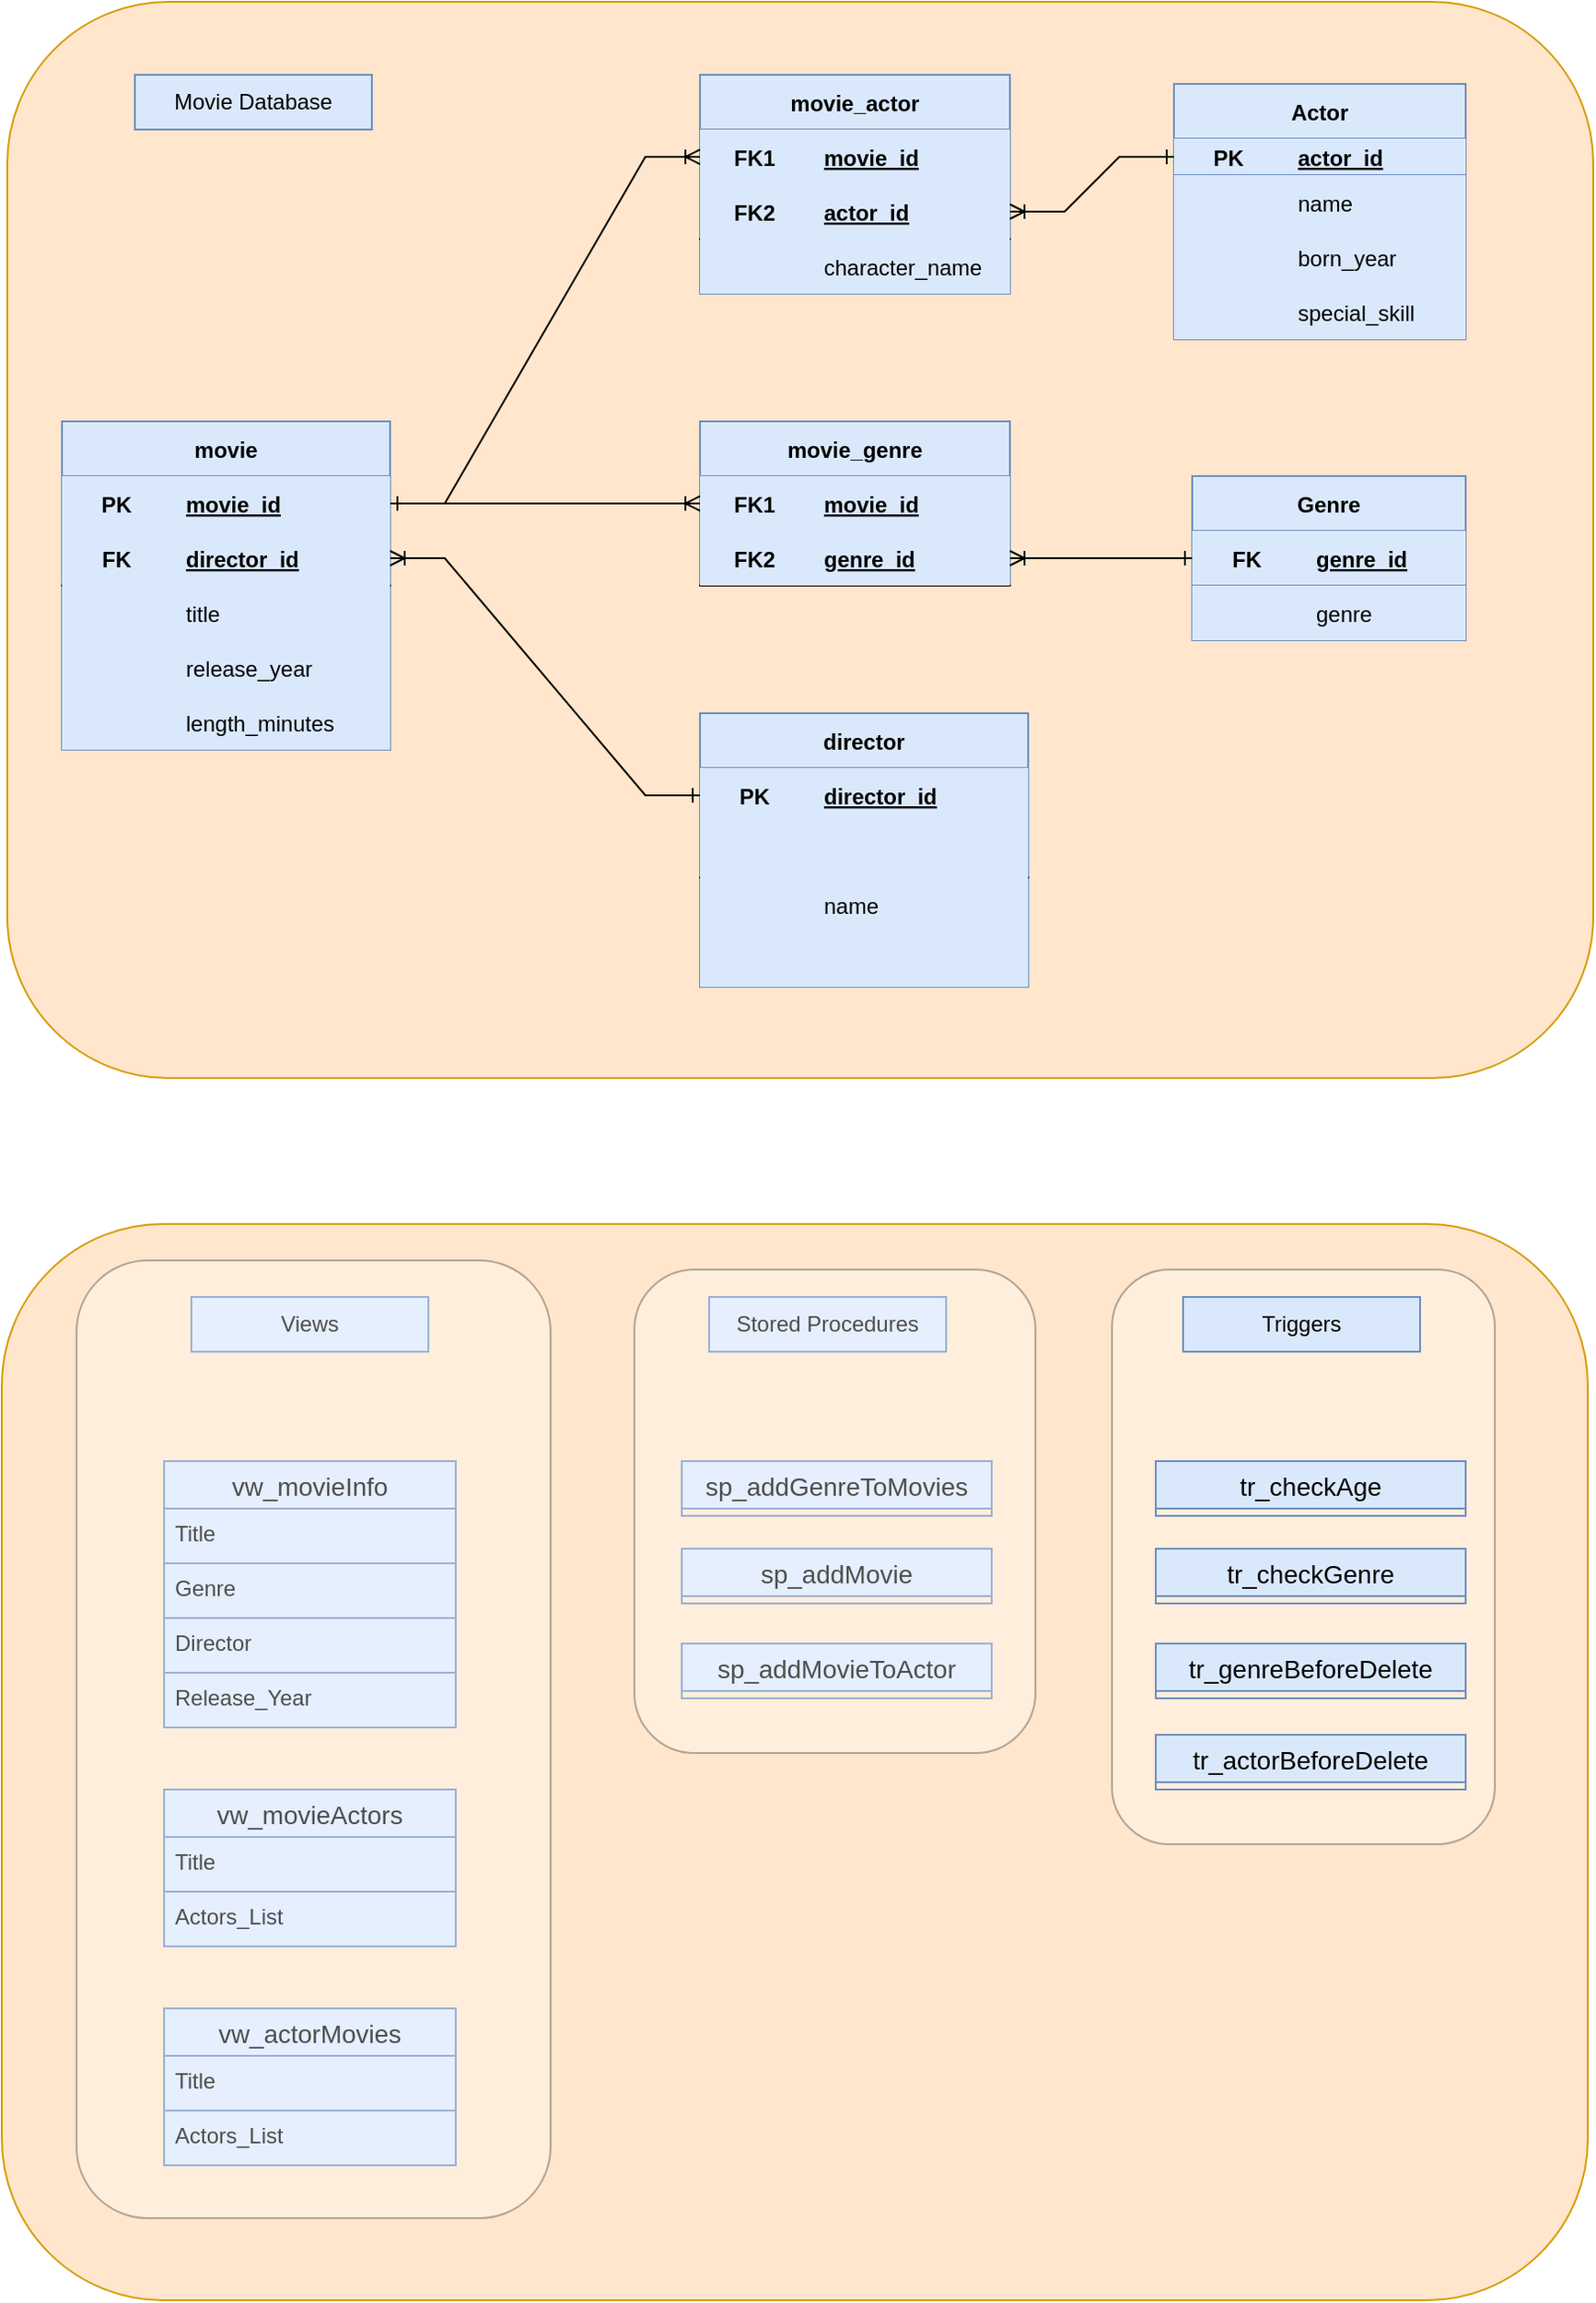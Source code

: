 <mxfile version="18.0.6" type="device"><diagram name="Page-1" id="2ca16b54-16f6-2749-3443-fa8db7711227"><mxGraphModel dx="1038" dy="649" grid="1" gridSize="10" guides="1" tooltips="1" connect="1" arrows="1" fold="1" page="1" pageScale="1" pageWidth="1169" pageHeight="1654" background="none" math="0" shadow="0"><root><mxCell id="0"/><mxCell id="1" parent="0"/><mxCell id="lnCaK9y2II4UwVbYhWL2-103" value="" style="rounded=1;whiteSpace=wrap;html=1;fillColor=#ffe6cc;strokeColor=#d79b00;" parent="1" vertex="1"><mxGeometry x="141" y="710" width="870" height="590" as="geometry"/></mxCell><mxCell id="lnCaK9y2II4UwVbYhWL2-212" value="" style="rounded=1;whiteSpace=wrap;html=1;opacity=30;" parent="1" vertex="1"><mxGeometry x="750" y="735" width="210" height="315" as="geometry"/></mxCell><mxCell id="lnCaK9y2II4UwVbYhWL2-2" value="" style="rounded=1;whiteSpace=wrap;html=1;fillColor=#ffe6cc;strokeColor=#d79b00;" parent="1" vertex="1"><mxGeometry x="144" y="40" width="870" height="590" as="geometry"/></mxCell><mxCell id="rE0Mdehsq-36Emx1cZMW-5" value="Actor" style="shape=table;startSize=30;container=1;collapsible=1;childLayout=tableLayout;fixedRows=1;rowLines=0;fontStyle=1;align=center;resizeLast=1;fillColor=#dae8fc;strokeColor=#6c8ebf;" parent="1" vertex="1"><mxGeometry x="784" y="85" width="160" height="140" as="geometry"/></mxCell><mxCell id="rE0Mdehsq-36Emx1cZMW-6" value="" style="shape=tableRow;horizontal=0;startSize=0;swimlaneHead=0;swimlaneBody=0;fillColor=none;collapsible=0;dropTarget=0;points=[[0,0.5],[1,0.5]];portConstraint=eastwest;top=0;left=0;right=0;bottom=0;" parent="rE0Mdehsq-36Emx1cZMW-5" vertex="1"><mxGeometry y="30" width="160" height="20" as="geometry"/></mxCell><mxCell id="rE0Mdehsq-36Emx1cZMW-7" value="PK" style="shape=partialRectangle;connectable=0;fillColor=#dae8fc;top=0;left=0;bottom=1;right=0;fontStyle=1;overflow=hidden;strokeColor=#6c8ebf;" parent="rE0Mdehsq-36Emx1cZMW-6" vertex="1"><mxGeometry width="60" height="20" as="geometry"><mxRectangle width="60" height="20" as="alternateBounds"/></mxGeometry></mxCell><mxCell id="rE0Mdehsq-36Emx1cZMW-8" value="actor_id" style="shape=partialRectangle;connectable=0;fillColor=#dae8fc;top=0;left=0;bottom=1;right=0;align=left;spacingLeft=6;fontStyle=5;overflow=hidden;strokeColor=#6c8ebf;" parent="rE0Mdehsq-36Emx1cZMW-6" vertex="1"><mxGeometry x="60" width="100" height="20" as="geometry"><mxRectangle width="100" height="20" as="alternateBounds"/></mxGeometry></mxCell><mxCell id="rE0Mdehsq-36Emx1cZMW-12" value="" style="shape=tableRow;horizontal=0;startSize=0;swimlaneHead=0;swimlaneBody=0;fillColor=none;collapsible=0;dropTarget=0;points=[[0,0.5],[1,0.5]];portConstraint=eastwest;top=0;left=0;right=0;bottom=0;" parent="rE0Mdehsq-36Emx1cZMW-5" vertex="1"><mxGeometry y="50" width="160" height="30" as="geometry"/></mxCell><mxCell id="rE0Mdehsq-36Emx1cZMW-13" value="" style="shape=partialRectangle;connectable=0;fillColor=#dae8fc;top=0;left=0;bottom=0;right=0;editable=1;overflow=hidden;strokeColor=#6c8ebf;" parent="rE0Mdehsq-36Emx1cZMW-12" vertex="1"><mxGeometry width="60" height="30" as="geometry"><mxRectangle width="60" height="30" as="alternateBounds"/></mxGeometry></mxCell><mxCell id="rE0Mdehsq-36Emx1cZMW-14" value="name" style="shape=partialRectangle;connectable=0;fillColor=#dae8fc;top=0;left=0;bottom=0;right=0;align=left;spacingLeft=6;overflow=hidden;strokeColor=#6c8ebf;" parent="rE0Mdehsq-36Emx1cZMW-12" vertex="1"><mxGeometry x="60" width="100" height="30" as="geometry"><mxRectangle width="100" height="30" as="alternateBounds"/></mxGeometry></mxCell><mxCell id="p2htoMfiK0p3JPI9DsSI-7" value="" style="shape=tableRow;horizontal=0;startSize=0;swimlaneHead=0;swimlaneBody=0;fillColor=none;collapsible=0;dropTarget=0;points=[[0,0.5],[1,0.5]];portConstraint=eastwest;top=0;left=0;right=0;bottom=0;" parent="rE0Mdehsq-36Emx1cZMW-5" vertex="1"><mxGeometry y="80" width="160" height="30" as="geometry"/></mxCell><mxCell id="p2htoMfiK0p3JPI9DsSI-8" value="" style="shape=partialRectangle;connectable=0;fillColor=#dae8fc;top=0;left=0;bottom=0;right=0;editable=1;overflow=hidden;strokeColor=#6c8ebf;" parent="p2htoMfiK0p3JPI9DsSI-7" vertex="1"><mxGeometry width="60" height="30" as="geometry"><mxRectangle width="60" height="30" as="alternateBounds"/></mxGeometry></mxCell><mxCell id="p2htoMfiK0p3JPI9DsSI-9" value="born_year" style="shape=partialRectangle;connectable=0;fillColor=#dae8fc;top=0;left=0;bottom=0;right=0;align=left;spacingLeft=6;overflow=hidden;strokeColor=#6c8ebf;" parent="p2htoMfiK0p3JPI9DsSI-7" vertex="1"><mxGeometry x="60" width="100" height="30" as="geometry"><mxRectangle width="100" height="30" as="alternateBounds"/></mxGeometry></mxCell><mxCell id="p2htoMfiK0p3JPI9DsSI-109" style="shape=tableRow;horizontal=0;startSize=0;swimlaneHead=0;swimlaneBody=0;fillColor=none;collapsible=0;dropTarget=0;points=[[0,0.5],[1,0.5]];portConstraint=eastwest;top=0;left=0;right=0;bottom=0;" parent="rE0Mdehsq-36Emx1cZMW-5" vertex="1"><mxGeometry y="110" width="160" height="30" as="geometry"/></mxCell><mxCell id="p2htoMfiK0p3JPI9DsSI-110" style="shape=partialRectangle;connectable=0;fillColor=#dae8fc;top=0;left=0;bottom=0;right=0;editable=1;overflow=hidden;strokeColor=#6c8ebf;" parent="p2htoMfiK0p3JPI9DsSI-109" vertex="1"><mxGeometry width="60" height="30" as="geometry"><mxRectangle width="60" height="30" as="alternateBounds"/></mxGeometry></mxCell><mxCell id="p2htoMfiK0p3JPI9DsSI-111" value="special_skill" style="shape=partialRectangle;connectable=0;fillColor=#dae8fc;top=0;left=0;bottom=0;right=0;align=left;spacingLeft=6;overflow=hidden;strokeColor=#6c8ebf;" parent="p2htoMfiK0p3JPI9DsSI-109" vertex="1"><mxGeometry x="60" width="100" height="30" as="geometry"><mxRectangle width="100" height="30" as="alternateBounds"/></mxGeometry></mxCell><mxCell id="p2htoMfiK0p3JPI9DsSI-24" value="Genre" style="shape=table;startSize=30;container=1;collapsible=1;childLayout=tableLayout;fixedRows=1;rowLines=0;fontStyle=1;align=center;resizeLast=1;fillColor=#dae8fc;strokeColor=#6c8ebf;" parent="1" vertex="1"><mxGeometry x="794" y="300" width="150" height="90" as="geometry"/></mxCell><mxCell id="p2htoMfiK0p3JPI9DsSI-25" value="" style="shape=tableRow;horizontal=0;startSize=0;swimlaneHead=0;swimlaneBody=0;fillColor=none;collapsible=0;dropTarget=0;points=[[0,0.5],[1,0.5]];portConstraint=eastwest;top=0;left=0;right=0;bottom=0;" parent="p2htoMfiK0p3JPI9DsSI-24" vertex="1"><mxGeometry y="30" width="150" height="30" as="geometry"/></mxCell><mxCell id="p2htoMfiK0p3JPI9DsSI-26" value="FK" style="shape=partialRectangle;connectable=0;fillColor=#dae8fc;top=0;left=0;bottom=1;right=0;fontStyle=1;overflow=hidden;strokeColor=#6c8ebf;" parent="p2htoMfiK0p3JPI9DsSI-25" vertex="1"><mxGeometry width="60" height="30" as="geometry"><mxRectangle width="60" height="30" as="alternateBounds"/></mxGeometry></mxCell><mxCell id="p2htoMfiK0p3JPI9DsSI-27" value="genre_id" style="shape=partialRectangle;connectable=0;fillColor=#dae8fc;top=0;left=0;bottom=1;right=0;align=left;spacingLeft=6;fontStyle=5;overflow=hidden;strokeColor=#6c8ebf;" parent="p2htoMfiK0p3JPI9DsSI-25" vertex="1"><mxGeometry x="60" width="90" height="30" as="geometry"><mxRectangle width="90" height="30" as="alternateBounds"/></mxGeometry></mxCell><mxCell id="p2htoMfiK0p3JPI9DsSI-31" value="" style="shape=tableRow;horizontal=0;startSize=0;swimlaneHead=0;swimlaneBody=0;fillColor=none;collapsible=0;dropTarget=0;points=[[0,0.5],[1,0.5]];portConstraint=eastwest;top=0;left=0;right=0;bottom=0;" parent="p2htoMfiK0p3JPI9DsSI-24" vertex="1"><mxGeometry y="60" width="150" height="30" as="geometry"/></mxCell><mxCell id="p2htoMfiK0p3JPI9DsSI-32" value="" style="shape=partialRectangle;connectable=0;fillColor=#dae8fc;top=0;left=0;bottom=0;right=0;editable=1;overflow=hidden;strokeColor=#6c8ebf;" parent="p2htoMfiK0p3JPI9DsSI-31" vertex="1"><mxGeometry width="60" height="30" as="geometry"><mxRectangle width="60" height="30" as="alternateBounds"/></mxGeometry></mxCell><mxCell id="p2htoMfiK0p3JPI9DsSI-33" value="genre" style="shape=partialRectangle;connectable=0;fillColor=#dae8fc;top=0;left=0;bottom=0;right=0;align=left;spacingLeft=6;overflow=hidden;strokeColor=#6c8ebf;" parent="p2htoMfiK0p3JPI9DsSI-31" vertex="1"><mxGeometry x="60" width="90" height="30" as="geometry"><mxRectangle width="90" height="30" as="alternateBounds"/></mxGeometry></mxCell><mxCell id="p2htoMfiK0p3JPI9DsSI-37" value="director" style="shape=table;startSize=30;container=1;collapsible=1;childLayout=tableLayout;fixedRows=1;rowLines=0;fontStyle=1;align=center;resizeLast=1;fillColor=#dae8fc;strokeColor=#6c8ebf;" parent="1" vertex="1"><mxGeometry x="524" y="430" width="180" height="150" as="geometry"/></mxCell><mxCell id="p2htoMfiK0p3JPI9DsSI-38" value="" style="shape=tableRow;horizontal=0;startSize=0;swimlaneHead=0;swimlaneBody=0;fillColor=none;collapsible=0;dropTarget=0;points=[[0,0.5],[1,0.5]];portConstraint=eastwest;top=0;left=0;right=0;bottom=0;" parent="p2htoMfiK0p3JPI9DsSI-37" vertex="1"><mxGeometry y="30" width="180" height="30" as="geometry"/></mxCell><mxCell id="p2htoMfiK0p3JPI9DsSI-39" value="PK" style="shape=partialRectangle;connectable=0;fillColor=#dae8fc;top=0;left=0;bottom=0;right=0;fontStyle=1;overflow=hidden;strokeColor=#6c8ebf;" parent="p2htoMfiK0p3JPI9DsSI-38" vertex="1"><mxGeometry width="60" height="30" as="geometry"><mxRectangle width="60" height="30" as="alternateBounds"/></mxGeometry></mxCell><mxCell id="p2htoMfiK0p3JPI9DsSI-40" value="director_id" style="shape=partialRectangle;connectable=0;fillColor=#dae8fc;top=0;left=0;bottom=0;right=0;align=left;spacingLeft=6;fontStyle=5;overflow=hidden;strokeColor=#6c8ebf;" parent="p2htoMfiK0p3JPI9DsSI-38" vertex="1"><mxGeometry x="60" width="120" height="30" as="geometry"><mxRectangle width="120" height="30" as="alternateBounds"/></mxGeometry></mxCell><mxCell id="p2htoMfiK0p3JPI9DsSI-41" value="" style="shape=tableRow;horizontal=0;startSize=0;swimlaneHead=0;swimlaneBody=0;fillColor=none;collapsible=0;dropTarget=0;points=[[0,0.5],[1,0.5]];portConstraint=eastwest;top=0;left=0;right=0;bottom=1;" parent="p2htoMfiK0p3JPI9DsSI-37" vertex="1"><mxGeometry y="60" width="180" height="30" as="geometry"/></mxCell><mxCell id="p2htoMfiK0p3JPI9DsSI-42" value="" style="shape=partialRectangle;connectable=0;fillColor=#dae8fc;top=0;left=0;bottom=0;right=0;fontStyle=1;overflow=hidden;strokeColor=#6c8ebf;" parent="p2htoMfiK0p3JPI9DsSI-41" vertex="1"><mxGeometry width="60" height="30" as="geometry"><mxRectangle width="60" height="30" as="alternateBounds"/></mxGeometry></mxCell><mxCell id="p2htoMfiK0p3JPI9DsSI-43" value="" style="shape=partialRectangle;connectable=0;fillColor=#dae8fc;top=0;left=0;bottom=0;right=0;align=left;spacingLeft=6;fontStyle=5;overflow=hidden;strokeColor=#6c8ebf;" parent="p2htoMfiK0p3JPI9DsSI-41" vertex="1"><mxGeometry x="60" width="120" height="30" as="geometry"><mxRectangle width="120" height="30" as="alternateBounds"/></mxGeometry></mxCell><mxCell id="p2htoMfiK0p3JPI9DsSI-44" value="" style="shape=tableRow;horizontal=0;startSize=0;swimlaneHead=0;swimlaneBody=0;fillColor=none;collapsible=0;dropTarget=0;points=[[0,0.5],[1,0.5]];portConstraint=eastwest;top=0;left=0;right=0;bottom=0;" parent="p2htoMfiK0p3JPI9DsSI-37" vertex="1"><mxGeometry y="90" width="180" height="30" as="geometry"/></mxCell><mxCell id="p2htoMfiK0p3JPI9DsSI-45" value="" style="shape=partialRectangle;connectable=0;fillColor=#dae8fc;top=0;left=0;bottom=0;right=0;editable=1;overflow=hidden;strokeColor=#6c8ebf;" parent="p2htoMfiK0p3JPI9DsSI-44" vertex="1"><mxGeometry width="60" height="30" as="geometry"><mxRectangle width="60" height="30" as="alternateBounds"/></mxGeometry></mxCell><mxCell id="p2htoMfiK0p3JPI9DsSI-46" value="name" style="shape=partialRectangle;connectable=0;fillColor=#dae8fc;top=0;left=0;bottom=0;right=0;align=left;spacingLeft=6;overflow=hidden;strokeColor=#6c8ebf;" parent="p2htoMfiK0p3JPI9DsSI-44" vertex="1"><mxGeometry x="60" width="120" height="30" as="geometry"><mxRectangle width="120" height="30" as="alternateBounds"/></mxGeometry></mxCell><mxCell id="p2htoMfiK0p3JPI9DsSI-47" value="" style="shape=tableRow;horizontal=0;startSize=0;swimlaneHead=0;swimlaneBody=0;fillColor=none;collapsible=0;dropTarget=0;points=[[0,0.5],[1,0.5]];portConstraint=eastwest;top=0;left=0;right=0;bottom=0;" parent="p2htoMfiK0p3JPI9DsSI-37" vertex="1"><mxGeometry y="120" width="180" height="30" as="geometry"/></mxCell><mxCell id="p2htoMfiK0p3JPI9DsSI-48" value="" style="shape=partialRectangle;connectable=0;fillColor=#dae8fc;top=0;left=0;bottom=0;right=0;editable=1;overflow=hidden;strokeColor=#6c8ebf;" parent="p2htoMfiK0p3JPI9DsSI-47" vertex="1"><mxGeometry width="60" height="30" as="geometry"><mxRectangle width="60" height="30" as="alternateBounds"/></mxGeometry></mxCell><mxCell id="p2htoMfiK0p3JPI9DsSI-49" value="" style="shape=partialRectangle;connectable=0;fillColor=#dae8fc;top=0;left=0;bottom=0;right=0;align=left;spacingLeft=6;overflow=hidden;strokeColor=#6c8ebf;" parent="p2htoMfiK0p3JPI9DsSI-47" vertex="1"><mxGeometry x="60" width="120" height="30" as="geometry"><mxRectangle width="120" height="30" as="alternateBounds"/></mxGeometry></mxCell><mxCell id="p2htoMfiK0p3JPI9DsSI-59" value="movie" style="shape=table;startSize=30;container=1;collapsible=1;childLayout=tableLayout;fixedRows=1;rowLines=0;fontStyle=1;align=center;resizeLast=1;fillColor=#dae8fc;strokeColor=#6c8ebf;" parent="1" vertex="1"><mxGeometry x="174" y="270" width="180" height="180" as="geometry"/></mxCell><mxCell id="p2htoMfiK0p3JPI9DsSI-60" value="" style="shape=tableRow;horizontal=0;startSize=0;swimlaneHead=0;swimlaneBody=0;fillColor=none;collapsible=0;dropTarget=0;points=[[0,0.5],[1,0.5]];portConstraint=eastwest;top=0;left=0;right=0;bottom=0;" parent="p2htoMfiK0p3JPI9DsSI-59" vertex="1"><mxGeometry y="30" width="180" height="30" as="geometry"/></mxCell><mxCell id="p2htoMfiK0p3JPI9DsSI-61" value="PK" style="shape=partialRectangle;connectable=0;fillColor=#dae8fc;top=0;left=0;bottom=0;right=0;fontStyle=1;overflow=hidden;strokeColor=#6c8ebf;" parent="p2htoMfiK0p3JPI9DsSI-60" vertex="1"><mxGeometry width="60" height="30" as="geometry"><mxRectangle width="60" height="30" as="alternateBounds"/></mxGeometry></mxCell><mxCell id="p2htoMfiK0p3JPI9DsSI-62" value="movie_id" style="shape=partialRectangle;connectable=0;fillColor=#dae8fc;top=0;left=0;bottom=0;right=0;align=left;spacingLeft=6;fontStyle=5;overflow=hidden;strokeColor=#6c8ebf;" parent="p2htoMfiK0p3JPI9DsSI-60" vertex="1"><mxGeometry x="60" width="120" height="30" as="geometry"><mxRectangle width="120" height="30" as="alternateBounds"/></mxGeometry></mxCell><mxCell id="p2htoMfiK0p3JPI9DsSI-63" value="" style="shape=tableRow;horizontal=0;startSize=0;swimlaneHead=0;swimlaneBody=0;fillColor=none;collapsible=0;dropTarget=0;points=[[0,0.5],[1,0.5]];portConstraint=eastwest;top=0;left=0;right=0;bottom=1;" parent="p2htoMfiK0p3JPI9DsSI-59" vertex="1"><mxGeometry y="60" width="180" height="30" as="geometry"/></mxCell><mxCell id="p2htoMfiK0p3JPI9DsSI-64" value="FK" style="shape=partialRectangle;connectable=0;fillColor=#dae8fc;top=0;left=0;bottom=0;right=0;fontStyle=1;overflow=hidden;strokeColor=#6c8ebf;" parent="p2htoMfiK0p3JPI9DsSI-63" vertex="1"><mxGeometry width="60" height="30" as="geometry"><mxRectangle width="60" height="30" as="alternateBounds"/></mxGeometry></mxCell><mxCell id="p2htoMfiK0p3JPI9DsSI-65" value="director_id" style="shape=partialRectangle;connectable=0;fillColor=#dae8fc;top=0;left=0;bottom=0;right=0;align=left;spacingLeft=6;fontStyle=5;overflow=hidden;strokeColor=#6c8ebf;" parent="p2htoMfiK0p3JPI9DsSI-63" vertex="1"><mxGeometry x="60" width="120" height="30" as="geometry"><mxRectangle width="120" height="30" as="alternateBounds"/></mxGeometry></mxCell><mxCell id="p2htoMfiK0p3JPI9DsSI-66" value="" style="shape=tableRow;horizontal=0;startSize=0;swimlaneHead=0;swimlaneBody=0;fillColor=none;collapsible=0;dropTarget=0;points=[[0,0.5],[1,0.5]];portConstraint=eastwest;top=0;left=0;right=0;bottom=0;" parent="p2htoMfiK0p3JPI9DsSI-59" vertex="1"><mxGeometry y="90" width="180" height="30" as="geometry"/></mxCell><mxCell id="p2htoMfiK0p3JPI9DsSI-67" value="" style="shape=partialRectangle;connectable=0;fillColor=#dae8fc;top=0;left=0;bottom=0;right=0;editable=1;overflow=hidden;strokeColor=#6c8ebf;" parent="p2htoMfiK0p3JPI9DsSI-66" vertex="1"><mxGeometry width="60" height="30" as="geometry"><mxRectangle width="60" height="30" as="alternateBounds"/></mxGeometry></mxCell><mxCell id="p2htoMfiK0p3JPI9DsSI-68" value="title" style="shape=partialRectangle;connectable=0;fillColor=#dae8fc;top=0;left=0;bottom=0;right=0;align=left;spacingLeft=6;overflow=hidden;strokeColor=#6c8ebf;" parent="p2htoMfiK0p3JPI9DsSI-66" vertex="1"><mxGeometry x="60" width="120" height="30" as="geometry"><mxRectangle width="120" height="30" as="alternateBounds"/></mxGeometry></mxCell><mxCell id="p2htoMfiK0p3JPI9DsSI-69" value="" style="shape=tableRow;horizontal=0;startSize=0;swimlaneHead=0;swimlaneBody=0;fillColor=none;collapsible=0;dropTarget=0;points=[[0,0.5],[1,0.5]];portConstraint=eastwest;top=0;left=0;right=0;bottom=0;" parent="p2htoMfiK0p3JPI9DsSI-59" vertex="1"><mxGeometry y="120" width="180" height="30" as="geometry"/></mxCell><mxCell id="p2htoMfiK0p3JPI9DsSI-70" value="" style="shape=partialRectangle;connectable=0;fillColor=#dae8fc;top=0;left=0;bottom=0;right=0;editable=1;overflow=hidden;strokeColor=#6c8ebf;" parent="p2htoMfiK0p3JPI9DsSI-69" vertex="1"><mxGeometry width="60" height="30" as="geometry"><mxRectangle width="60" height="30" as="alternateBounds"/></mxGeometry></mxCell><mxCell id="p2htoMfiK0p3JPI9DsSI-71" value="release_year" style="shape=partialRectangle;connectable=0;fillColor=#dae8fc;top=0;left=0;bottom=0;right=0;align=left;spacingLeft=6;overflow=hidden;strokeColor=#6c8ebf;" parent="p2htoMfiK0p3JPI9DsSI-69" vertex="1"><mxGeometry x="60" width="120" height="30" as="geometry"><mxRectangle width="120" height="30" as="alternateBounds"/></mxGeometry></mxCell><mxCell id="p2htoMfiK0p3JPI9DsSI-72" style="shape=tableRow;horizontal=0;startSize=0;swimlaneHead=0;swimlaneBody=0;fillColor=none;collapsible=0;dropTarget=0;points=[[0,0.5],[1,0.5]];portConstraint=eastwest;top=0;left=0;right=0;bottom=0;" parent="p2htoMfiK0p3JPI9DsSI-59" vertex="1"><mxGeometry y="150" width="180" height="30" as="geometry"/></mxCell><mxCell id="p2htoMfiK0p3JPI9DsSI-73" style="shape=partialRectangle;connectable=0;fillColor=#dae8fc;top=0;left=0;bottom=0;right=0;editable=1;overflow=hidden;strokeColor=#6c8ebf;" parent="p2htoMfiK0p3JPI9DsSI-72" vertex="1"><mxGeometry width="60" height="30" as="geometry"><mxRectangle width="60" height="30" as="alternateBounds"/></mxGeometry></mxCell><mxCell id="p2htoMfiK0p3JPI9DsSI-74" value="length_minutes" style="shape=partialRectangle;connectable=0;fillColor=#dae8fc;top=0;left=0;bottom=0;right=0;align=left;spacingLeft=6;overflow=hidden;strokeColor=#6c8ebf;" parent="p2htoMfiK0p3JPI9DsSI-72" vertex="1"><mxGeometry x="60" width="120" height="30" as="geometry"><mxRectangle width="120" height="30" as="alternateBounds"/></mxGeometry></mxCell><mxCell id="p2htoMfiK0p3JPI9DsSI-75" value="" style="edgeStyle=entityRelationEdgeStyle;fontSize=12;html=1;endArrow=ERoneToMany;rounded=0;strokeColor=default;entryX=1;entryY=0.5;entryDx=0;entryDy=0;exitX=0;exitY=0.5;exitDx=0;exitDy=0;startArrow=ERone;startFill=0;" parent="1" source="p2htoMfiK0p3JPI9DsSI-38" target="p2htoMfiK0p3JPI9DsSI-63" edge="1"><mxGeometry width="100" height="100" relative="1" as="geometry"><mxPoint x="184" y="250" as="sourcePoint"/><mxPoint x="604" y="200" as="targetPoint"/></mxGeometry></mxCell><mxCell id="p2htoMfiK0p3JPI9DsSI-76" value="movie_actor" style="shape=table;startSize=30;container=1;collapsible=1;childLayout=tableLayout;fixedRows=1;rowLines=0;fontStyle=1;align=center;resizeLast=1;fillColor=#dae8fc;strokeColor=#6c8ebf;" parent="1" vertex="1"><mxGeometry x="524" y="80" width="170" height="120" as="geometry"/></mxCell><mxCell id="p2htoMfiK0p3JPI9DsSI-77" value="" style="shape=tableRow;horizontal=0;startSize=0;swimlaneHead=0;swimlaneBody=0;fillColor=none;collapsible=0;dropTarget=0;points=[[0,0.5],[1,0.5]];portConstraint=eastwest;top=0;left=0;right=0;bottom=0;" parent="p2htoMfiK0p3JPI9DsSI-76" vertex="1"><mxGeometry y="30" width="170" height="30" as="geometry"/></mxCell><mxCell id="p2htoMfiK0p3JPI9DsSI-78" value="FK1" style="shape=partialRectangle;connectable=0;fillColor=#dae8fc;top=0;left=0;bottom=0;right=0;fontStyle=1;overflow=hidden;strokeColor=#6c8ebf;" parent="p2htoMfiK0p3JPI9DsSI-77" vertex="1"><mxGeometry width="60" height="30" as="geometry"><mxRectangle width="60" height="30" as="alternateBounds"/></mxGeometry></mxCell><mxCell id="p2htoMfiK0p3JPI9DsSI-79" value="movie_id" style="shape=partialRectangle;connectable=0;fillColor=#dae8fc;top=0;left=0;bottom=0;right=0;align=left;spacingLeft=6;fontStyle=5;overflow=hidden;strokeColor=#6c8ebf;" parent="p2htoMfiK0p3JPI9DsSI-77" vertex="1"><mxGeometry x="60" width="110" height="30" as="geometry"><mxRectangle width="110" height="30" as="alternateBounds"/></mxGeometry></mxCell><mxCell id="p2htoMfiK0p3JPI9DsSI-80" value="" style="shape=tableRow;horizontal=0;startSize=0;swimlaneHead=0;swimlaneBody=0;fillColor=none;collapsible=0;dropTarget=0;points=[[0,0.5],[1,0.5]];portConstraint=eastwest;top=0;left=0;right=0;bottom=1;" parent="p2htoMfiK0p3JPI9DsSI-76" vertex="1"><mxGeometry y="60" width="170" height="30" as="geometry"/></mxCell><mxCell id="p2htoMfiK0p3JPI9DsSI-81" value="FK2" style="shape=partialRectangle;connectable=0;fillColor=#dae8fc;top=0;left=0;bottom=0;right=0;fontStyle=1;overflow=hidden;strokeColor=#6c8ebf;" parent="p2htoMfiK0p3JPI9DsSI-80" vertex="1"><mxGeometry width="60" height="30" as="geometry"><mxRectangle width="60" height="30" as="alternateBounds"/></mxGeometry></mxCell><mxCell id="p2htoMfiK0p3JPI9DsSI-82" value="actor_id" style="shape=partialRectangle;connectable=0;fillColor=#dae8fc;top=0;left=0;bottom=0;right=0;align=left;spacingLeft=6;fontStyle=5;overflow=hidden;strokeColor=#6c8ebf;" parent="p2htoMfiK0p3JPI9DsSI-80" vertex="1"><mxGeometry x="60" width="110" height="30" as="geometry"><mxRectangle width="110" height="30" as="alternateBounds"/></mxGeometry></mxCell><mxCell id="p2htoMfiK0p3JPI9DsSI-83" value="" style="shape=tableRow;horizontal=0;startSize=0;swimlaneHead=0;swimlaneBody=0;fillColor=none;collapsible=0;dropTarget=0;points=[[0,0.5],[1,0.5]];portConstraint=eastwest;top=0;left=0;right=0;bottom=0;" parent="p2htoMfiK0p3JPI9DsSI-76" vertex="1"><mxGeometry y="90" width="170" height="30" as="geometry"/></mxCell><mxCell id="p2htoMfiK0p3JPI9DsSI-84" value="" style="shape=partialRectangle;connectable=0;fillColor=#dae8fc;top=0;left=0;bottom=0;right=0;editable=1;overflow=hidden;strokeColor=#6c8ebf;" parent="p2htoMfiK0p3JPI9DsSI-83" vertex="1"><mxGeometry width="60" height="30" as="geometry"><mxRectangle width="60" height="30" as="alternateBounds"/></mxGeometry></mxCell><mxCell id="p2htoMfiK0p3JPI9DsSI-85" value="character_name" style="shape=partialRectangle;connectable=0;fillColor=#dae8fc;top=0;left=0;bottom=0;right=0;align=left;spacingLeft=6;overflow=hidden;strokeColor=#6c8ebf;" parent="p2htoMfiK0p3JPI9DsSI-83" vertex="1"><mxGeometry x="60" width="110" height="30" as="geometry"><mxRectangle width="110" height="30" as="alternateBounds"/></mxGeometry></mxCell><mxCell id="p2htoMfiK0p3JPI9DsSI-89" value="" style="edgeStyle=entityRelationEdgeStyle;fontSize=12;html=1;endArrow=ERoneToMany;rounded=0;strokeColor=default;exitX=1;exitY=0.5;exitDx=0;exitDy=0;entryX=0;entryY=0.5;entryDx=0;entryDy=0;startArrow=ERone;startFill=0;" parent="1" source="p2htoMfiK0p3JPI9DsSI-60" target="p2htoMfiK0p3JPI9DsSI-77" edge="1"><mxGeometry width="100" height="100" relative="1" as="geometry"><mxPoint x="504" y="420" as="sourcePoint"/><mxPoint x="604" y="320" as="targetPoint"/></mxGeometry></mxCell><mxCell id="p2htoMfiK0p3JPI9DsSI-91" value="" style="edgeStyle=entityRelationEdgeStyle;fontSize=12;html=1;endArrow=ERoneToMany;rounded=0;strokeColor=default;exitX=0;exitY=0.5;exitDx=0;exitDy=0;entryX=1;entryY=0.5;entryDx=0;entryDy=0;startArrow=ERone;startFill=0;" parent="1" source="rE0Mdehsq-36Emx1cZMW-6" target="p2htoMfiK0p3JPI9DsSI-80" edge="1"><mxGeometry width="100" height="100" relative="1" as="geometry"><mxPoint x="364" y="125" as="sourcePoint"/><mxPoint x="544" y="325" as="targetPoint"/></mxGeometry></mxCell><mxCell id="p2htoMfiK0p3JPI9DsSI-92" value="movie_genre" style="shape=table;startSize=30;container=1;collapsible=1;childLayout=tableLayout;fixedRows=1;rowLines=0;fontStyle=1;align=center;resizeLast=1;fillColor=#dae8fc;strokeColor=#6c8ebf;" parent="1" vertex="1"><mxGeometry x="524" y="270" width="170" height="90" as="geometry"/></mxCell><mxCell id="p2htoMfiK0p3JPI9DsSI-93" value="" style="shape=tableRow;horizontal=0;startSize=0;swimlaneHead=0;swimlaneBody=0;fillColor=none;collapsible=0;dropTarget=0;points=[[0,0.5],[1,0.5]];portConstraint=eastwest;top=0;left=0;right=0;bottom=0;" parent="p2htoMfiK0p3JPI9DsSI-92" vertex="1"><mxGeometry y="30" width="170" height="30" as="geometry"/></mxCell><mxCell id="p2htoMfiK0p3JPI9DsSI-94" value="FK1" style="shape=partialRectangle;connectable=0;fillColor=#dae8fc;top=0;left=0;bottom=0;right=0;fontStyle=1;overflow=hidden;strokeColor=#6c8ebf;" parent="p2htoMfiK0p3JPI9DsSI-93" vertex="1"><mxGeometry width="60" height="30" as="geometry"><mxRectangle width="60" height="30" as="alternateBounds"/></mxGeometry></mxCell><mxCell id="p2htoMfiK0p3JPI9DsSI-95" value="movie_id" style="shape=partialRectangle;connectable=0;fillColor=#dae8fc;top=0;left=0;bottom=0;right=0;align=left;spacingLeft=6;fontStyle=5;overflow=hidden;strokeColor=#6c8ebf;" parent="p2htoMfiK0p3JPI9DsSI-93" vertex="1"><mxGeometry x="60" width="110" height="30" as="geometry"><mxRectangle width="110" height="30" as="alternateBounds"/></mxGeometry></mxCell><mxCell id="p2htoMfiK0p3JPI9DsSI-96" value="" style="shape=tableRow;horizontal=0;startSize=0;swimlaneHead=0;swimlaneBody=0;fillColor=none;collapsible=0;dropTarget=0;points=[[0,0.5],[1,0.5]];portConstraint=eastwest;top=0;left=0;right=0;bottom=1;" parent="p2htoMfiK0p3JPI9DsSI-92" vertex="1"><mxGeometry y="60" width="170" height="30" as="geometry"/></mxCell><mxCell id="p2htoMfiK0p3JPI9DsSI-97" value="FK2" style="shape=partialRectangle;connectable=0;fillColor=#dae8fc;top=0;left=0;bottom=0;right=0;fontStyle=1;overflow=hidden;strokeColor=#6c8ebf;" parent="p2htoMfiK0p3JPI9DsSI-96" vertex="1"><mxGeometry width="60" height="30" as="geometry"><mxRectangle width="60" height="30" as="alternateBounds"/></mxGeometry></mxCell><mxCell id="p2htoMfiK0p3JPI9DsSI-98" value="genre_id" style="shape=partialRectangle;connectable=0;fillColor=#dae8fc;top=0;left=0;bottom=0;right=0;align=left;spacingLeft=6;fontStyle=5;overflow=hidden;strokeColor=#6c8ebf;" parent="p2htoMfiK0p3JPI9DsSI-96" vertex="1"><mxGeometry x="60" width="110" height="30" as="geometry"><mxRectangle width="110" height="30" as="alternateBounds"/></mxGeometry></mxCell><mxCell id="p2htoMfiK0p3JPI9DsSI-105" value="" style="edgeStyle=entityRelationEdgeStyle;fontSize=12;html=1;endArrow=ERoneToMany;rounded=0;strokeColor=default;exitX=1;exitY=0.5;exitDx=0;exitDy=0;entryX=0;entryY=0.5;entryDx=0;entryDy=0;startArrow=ERone;startFill=0;" parent="1" source="p2htoMfiK0p3JPI9DsSI-60" target="p2htoMfiK0p3JPI9DsSI-93" edge="1"><mxGeometry width="100" height="100" relative="1" as="geometry"><mxPoint x="374" y="195" as="sourcePoint"/><mxPoint x="534" y="135" as="targetPoint"/></mxGeometry></mxCell><mxCell id="p2htoMfiK0p3JPI9DsSI-106" value="" style="edgeStyle=entityRelationEdgeStyle;fontSize=12;html=1;endArrow=ERoneToMany;rounded=0;strokeColor=default;exitX=0;exitY=0.5;exitDx=0;exitDy=0;entryX=1;entryY=0.5;entryDx=0;entryDy=0;startArrow=ERone;startFill=0;" parent="1" source="p2htoMfiK0p3JPI9DsSI-25" target="p2htoMfiK0p3JPI9DsSI-96" edge="1"><mxGeometry width="100" height="100" relative="1" as="geometry"><mxPoint x="374" y="195" as="sourcePoint"/><mxPoint x="534" y="325" as="targetPoint"/></mxGeometry></mxCell><mxCell id="lnCaK9y2II4UwVbYhWL2-5" value="Movie Database" style="rounded=0;whiteSpace=wrap;html=1;fillColor=#dae8fc;strokeColor=#6c8ebf;" parent="1" vertex="1"><mxGeometry x="214" y="80" width="130" height="30" as="geometry"/></mxCell><mxCell id="lnCaK9y2II4UwVbYhWL2-175" value="Views" style="rounded=0;whiteSpace=wrap;html=1;fillColor=#dae8fc;strokeColor=#6c8ebf;" parent="1" vertex="1"><mxGeometry x="245" y="750" width="130" height="30" as="geometry"/></mxCell><mxCell id="lnCaK9y2II4UwVbYhWL2-176" value="vw_movieInfo" style="swimlane;fontStyle=0;childLayout=stackLayout;horizontal=1;startSize=26;horizontalStack=0;resizeParent=1;resizeParentMax=0;resizeLast=0;collapsible=1;marginBottom=0;align=center;fontSize=14;fillColor=#dae8fc;strokeColor=#6c8ebf;" parent="1" vertex="1"><mxGeometry x="230" y="840" width="160" height="146" as="geometry"/></mxCell><mxCell id="lnCaK9y2II4UwVbYhWL2-177" value="Title" style="text;strokeColor=#6c8ebf;fillColor=#dae8fc;spacingLeft=4;spacingRight=4;overflow=hidden;rotatable=0;points=[[0,0.5],[1,0.5]];portConstraint=eastwest;fontSize=12;" parent="lnCaK9y2II4UwVbYhWL2-176" vertex="1"><mxGeometry y="26" width="160" height="30" as="geometry"/></mxCell><mxCell id="lnCaK9y2II4UwVbYhWL2-178" value="Genre" style="text;strokeColor=#6c8ebf;fillColor=#dae8fc;spacingLeft=4;spacingRight=4;overflow=hidden;rotatable=0;points=[[0,0.5],[1,0.5]];portConstraint=eastwest;fontSize=12;" parent="lnCaK9y2II4UwVbYhWL2-176" vertex="1"><mxGeometry y="56" width="160" height="30" as="geometry"/></mxCell><mxCell id="lnCaK9y2II4UwVbYhWL2-180" value="Director" style="text;strokeColor=#6c8ebf;fillColor=#dae8fc;spacingLeft=4;spacingRight=4;overflow=hidden;rotatable=0;points=[[0,0.5],[1,0.5]];portConstraint=eastwest;fontSize=12;" parent="lnCaK9y2II4UwVbYhWL2-176" vertex="1"><mxGeometry y="86" width="160" height="30" as="geometry"/></mxCell><mxCell id="lnCaK9y2II4UwVbYhWL2-181" value="Release_Year" style="text;strokeColor=#6c8ebf;fillColor=#dae8fc;spacingLeft=4;spacingRight=4;overflow=hidden;rotatable=0;points=[[0,0.5],[1,0.5]];portConstraint=eastwest;fontSize=12;" parent="lnCaK9y2II4UwVbYhWL2-176" vertex="1"><mxGeometry y="116" width="160" height="30" as="geometry"/></mxCell><mxCell id="lnCaK9y2II4UwVbYhWL2-182" value="vw_movieActors" style="swimlane;fontStyle=0;childLayout=stackLayout;horizontal=1;startSize=26;horizontalStack=0;resizeParent=1;resizeParentMax=0;resizeLast=0;collapsible=1;marginBottom=0;align=center;fontSize=14;fillColor=#dae8fc;strokeColor=#6c8ebf;" parent="1" vertex="1"><mxGeometry x="230" y="1020" width="160" height="86" as="geometry"/></mxCell><mxCell id="lnCaK9y2II4UwVbYhWL2-183" value="Title" style="text;strokeColor=#6c8ebf;fillColor=#dae8fc;spacingLeft=4;spacingRight=4;overflow=hidden;rotatable=0;points=[[0,0.5],[1,0.5]];portConstraint=eastwest;fontSize=12;" parent="lnCaK9y2II4UwVbYhWL2-182" vertex="1"><mxGeometry y="26" width="160" height="30" as="geometry"/></mxCell><mxCell id="lnCaK9y2II4UwVbYhWL2-184" value="Actors_List" style="text;strokeColor=#6c8ebf;fillColor=#dae8fc;spacingLeft=4;spacingRight=4;overflow=hidden;rotatable=0;points=[[0,0.5],[1,0.5]];portConstraint=eastwest;fontSize=12;" parent="lnCaK9y2II4UwVbYhWL2-182" vertex="1"><mxGeometry y="56" width="160" height="30" as="geometry"/></mxCell><mxCell id="lnCaK9y2II4UwVbYhWL2-187" value="vw_actorMovies" style="swimlane;fontStyle=0;childLayout=stackLayout;horizontal=1;startSize=26;horizontalStack=0;resizeParent=1;resizeParentMax=0;resizeLast=0;collapsible=1;marginBottom=0;align=center;fontSize=14;fillColor=#dae8fc;strokeColor=#6c8ebf;" parent="1" vertex="1"><mxGeometry x="230" y="1140" width="160" height="86" as="geometry"/></mxCell><mxCell id="lnCaK9y2II4UwVbYhWL2-188" value="Title" style="text;strokeColor=#6c8ebf;fillColor=#dae8fc;spacingLeft=4;spacingRight=4;overflow=hidden;rotatable=0;points=[[0,0.5],[1,0.5]];portConstraint=eastwest;fontSize=12;" parent="lnCaK9y2II4UwVbYhWL2-187" vertex="1"><mxGeometry y="26" width="160" height="30" as="geometry"/></mxCell><mxCell id="lnCaK9y2II4UwVbYhWL2-189" value="Actors_List" style="text;strokeColor=#6c8ebf;fillColor=#dae8fc;spacingLeft=4;spacingRight=4;overflow=hidden;rotatable=0;points=[[0,0.5],[1,0.5]];portConstraint=eastwest;fontSize=12;" parent="lnCaK9y2II4UwVbYhWL2-187" vertex="1"><mxGeometry y="56" width="160" height="30" as="geometry"/></mxCell><mxCell id="lnCaK9y2II4UwVbYhWL2-192" value="Stored Procedures" style="rounded=0;whiteSpace=wrap;html=1;fillColor=#dae8fc;strokeColor=#6c8ebf;" parent="1" vertex="1"><mxGeometry x="529" y="750" width="130" height="30" as="geometry"/></mxCell><mxCell id="lnCaK9y2II4UwVbYhWL2-193" value="sp_addGenreToMovies" style="swimlane;fontStyle=0;childLayout=stackLayout;horizontal=1;startSize=26;horizontalStack=0;resizeParent=1;resizeParentMax=0;resizeLast=0;collapsible=1;marginBottom=0;align=center;fontSize=14;fillColor=#dae8fc;strokeColor=#6c8ebf;" parent="1" vertex="1"><mxGeometry x="514" y="840" width="170" height="30" as="geometry"/></mxCell><mxCell id="lnCaK9y2II4UwVbYhWL2-204" value="sp_addMovie" style="swimlane;fontStyle=0;childLayout=stackLayout;horizontal=1;startSize=26;horizontalStack=0;resizeParent=1;resizeParentMax=0;resizeLast=0;collapsible=1;marginBottom=0;align=center;fontSize=14;fillColor=#dae8fc;strokeColor=#6c8ebf;" parent="1" vertex="1"><mxGeometry x="514" y="888" width="170" height="30" as="geometry"/></mxCell><mxCell id="lnCaK9y2II4UwVbYhWL2-205" value="sp_addMovieToActor" style="swimlane;fontStyle=0;childLayout=stackLayout;horizontal=1;startSize=26;horizontalStack=0;resizeParent=1;resizeParentMax=0;resizeLast=0;collapsible=1;marginBottom=0;align=center;fontSize=14;fillColor=#dae8fc;strokeColor=#6c8ebf;" parent="1" vertex="1"><mxGeometry x="514" y="940" width="170" height="30" as="geometry"/></mxCell><mxCell id="lnCaK9y2II4UwVbYhWL2-210" value="" style="rounded=1;whiteSpace=wrap;html=1;opacity=30;" parent="1" vertex="1"><mxGeometry x="182" y="730" width="260" height="525" as="geometry"/></mxCell><mxCell id="lnCaK9y2II4UwVbYhWL2-206" value="Triggers" style="rounded=0;whiteSpace=wrap;html=1;fillColor=#dae8fc;strokeColor=#6c8ebf;" parent="1" vertex="1"><mxGeometry x="789" y="750" width="130" height="30" as="geometry"/></mxCell><mxCell id="lnCaK9y2II4UwVbYhWL2-207" value="tr_checkAge" style="swimlane;fontStyle=0;childLayout=stackLayout;horizontal=1;startSize=26;horizontalStack=0;resizeParent=1;resizeParentMax=0;resizeLast=0;collapsible=1;marginBottom=0;align=center;fontSize=14;fillColor=#dae8fc;strokeColor=#6c8ebf;" parent="1" vertex="1"><mxGeometry x="774" y="840" width="170" height="30" as="geometry"/></mxCell><mxCell id="lnCaK9y2II4UwVbYhWL2-208" value="tr_checkGenre" style="swimlane;fontStyle=0;childLayout=stackLayout;horizontal=1;startSize=26;horizontalStack=0;resizeParent=1;resizeParentMax=0;resizeLast=0;collapsible=1;marginBottom=0;align=center;fontSize=14;fillColor=#dae8fc;strokeColor=#6c8ebf;" parent="1" vertex="1"><mxGeometry x="774" y="888" width="170" height="30" as="geometry"/></mxCell><mxCell id="lnCaK9y2II4UwVbYhWL2-211" value="" style="rounded=1;whiteSpace=wrap;html=1;opacity=30;" parent="1" vertex="1"><mxGeometry x="488" y="735" width="220" height="265" as="geometry"/></mxCell><mxCell id="iZSNURPRXHHeV3Korhdt-1" value="tr_genreBeforeDelete" style="swimlane;fontStyle=0;childLayout=stackLayout;horizontal=1;startSize=26;horizontalStack=0;resizeParent=1;resizeParentMax=0;resizeLast=0;collapsible=1;marginBottom=0;align=center;fontSize=14;fillColor=#dae8fc;strokeColor=#6c8ebf;" vertex="1" parent="1"><mxGeometry x="774" y="940" width="170" height="30" as="geometry"/></mxCell><mxCell id="iZSNURPRXHHeV3Korhdt-2" value="tr_actorBeforeDelete" style="swimlane;fontStyle=0;childLayout=stackLayout;horizontal=1;startSize=26;horizontalStack=0;resizeParent=1;resizeParentMax=0;resizeLast=0;collapsible=1;marginBottom=0;align=center;fontSize=14;fillColor=#dae8fc;strokeColor=#6c8ebf;" vertex="1" parent="1"><mxGeometry x="774" y="990" width="170" height="30" as="geometry"/></mxCell></root></mxGraphModel></diagram></mxfile>
